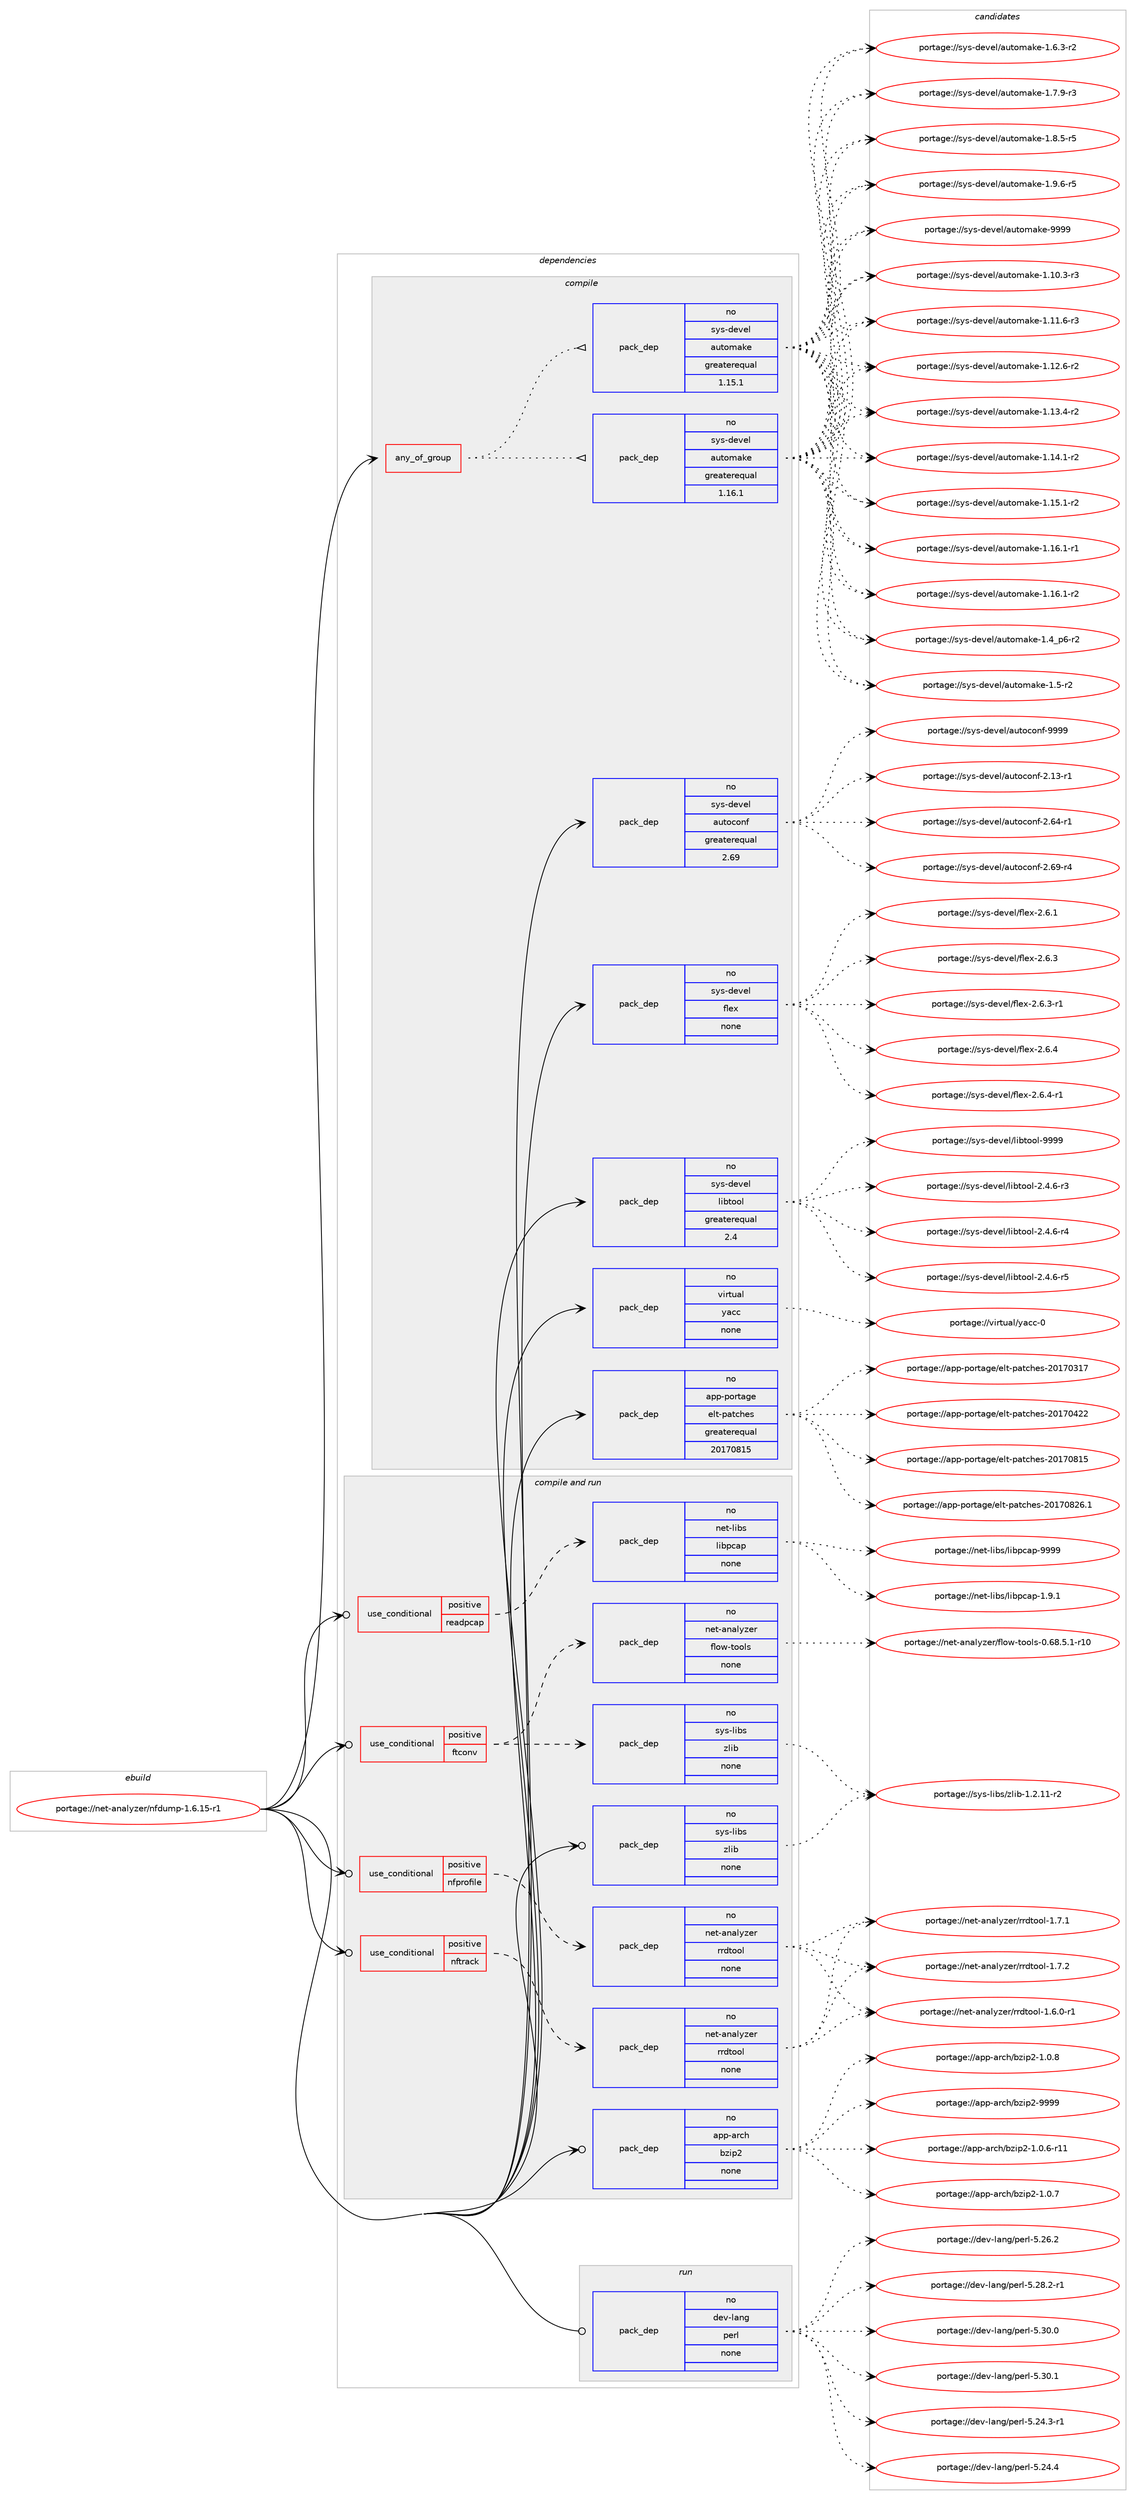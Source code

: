 digraph prolog {

# *************
# Graph options
# *************

newrank=true;
concentrate=true;
compound=true;
graph [rankdir=LR,fontname=Helvetica,fontsize=10,ranksep=1.5];#, ranksep=2.5, nodesep=0.2];
edge  [arrowhead=vee];
node  [fontname=Helvetica,fontsize=10];

# **********
# The ebuild
# **********

subgraph cluster_leftcol {
color=gray;
rank=same;
label=<<i>ebuild</i>>;
id [label="portage://net-analyzer/nfdump-1.6.15-r1", color=red, width=4, href="../net-analyzer/nfdump-1.6.15-r1.svg"];
}

# ****************
# The dependencies
# ****************

subgraph cluster_midcol {
color=gray;
label=<<i>dependencies</i>>;
subgraph cluster_compile {
fillcolor="#eeeeee";
style=filled;
label=<<i>compile</i>>;
subgraph any5570 {
dependency347626 [label=<<TABLE BORDER="0" CELLBORDER="1" CELLSPACING="0" CELLPADDING="4"><TR><TD CELLPADDING="10">any_of_group</TD></TR></TABLE>>, shape=none, color=red];subgraph pack255242 {
dependency347627 [label=<<TABLE BORDER="0" CELLBORDER="1" CELLSPACING="0" CELLPADDING="4" WIDTH="220"><TR><TD ROWSPAN="6" CELLPADDING="30">pack_dep</TD></TR><TR><TD WIDTH="110">no</TD></TR><TR><TD>sys-devel</TD></TR><TR><TD>automake</TD></TR><TR><TD>greaterequal</TD></TR><TR><TD>1.16.1</TD></TR></TABLE>>, shape=none, color=blue];
}
dependency347626:e -> dependency347627:w [weight=20,style="dotted",arrowhead="oinv"];
subgraph pack255243 {
dependency347628 [label=<<TABLE BORDER="0" CELLBORDER="1" CELLSPACING="0" CELLPADDING="4" WIDTH="220"><TR><TD ROWSPAN="6" CELLPADDING="30">pack_dep</TD></TR><TR><TD WIDTH="110">no</TD></TR><TR><TD>sys-devel</TD></TR><TR><TD>automake</TD></TR><TR><TD>greaterequal</TD></TR><TR><TD>1.15.1</TD></TR></TABLE>>, shape=none, color=blue];
}
dependency347626:e -> dependency347628:w [weight=20,style="dotted",arrowhead="oinv"];
}
id:e -> dependency347626:w [weight=20,style="solid",arrowhead="vee"];
subgraph pack255244 {
dependency347629 [label=<<TABLE BORDER="0" CELLBORDER="1" CELLSPACING="0" CELLPADDING="4" WIDTH="220"><TR><TD ROWSPAN="6" CELLPADDING="30">pack_dep</TD></TR><TR><TD WIDTH="110">no</TD></TR><TR><TD>app-portage</TD></TR><TR><TD>elt-patches</TD></TR><TR><TD>greaterequal</TD></TR><TR><TD>20170815</TD></TR></TABLE>>, shape=none, color=blue];
}
id:e -> dependency347629:w [weight=20,style="solid",arrowhead="vee"];
subgraph pack255245 {
dependency347630 [label=<<TABLE BORDER="0" CELLBORDER="1" CELLSPACING="0" CELLPADDING="4" WIDTH="220"><TR><TD ROWSPAN="6" CELLPADDING="30">pack_dep</TD></TR><TR><TD WIDTH="110">no</TD></TR><TR><TD>sys-devel</TD></TR><TR><TD>autoconf</TD></TR><TR><TD>greaterequal</TD></TR><TR><TD>2.69</TD></TR></TABLE>>, shape=none, color=blue];
}
id:e -> dependency347630:w [weight=20,style="solid",arrowhead="vee"];
subgraph pack255246 {
dependency347631 [label=<<TABLE BORDER="0" CELLBORDER="1" CELLSPACING="0" CELLPADDING="4" WIDTH="220"><TR><TD ROWSPAN="6" CELLPADDING="30">pack_dep</TD></TR><TR><TD WIDTH="110">no</TD></TR><TR><TD>sys-devel</TD></TR><TR><TD>flex</TD></TR><TR><TD>none</TD></TR><TR><TD></TD></TR></TABLE>>, shape=none, color=blue];
}
id:e -> dependency347631:w [weight=20,style="solid",arrowhead="vee"];
subgraph pack255247 {
dependency347632 [label=<<TABLE BORDER="0" CELLBORDER="1" CELLSPACING="0" CELLPADDING="4" WIDTH="220"><TR><TD ROWSPAN="6" CELLPADDING="30">pack_dep</TD></TR><TR><TD WIDTH="110">no</TD></TR><TR><TD>sys-devel</TD></TR><TR><TD>libtool</TD></TR><TR><TD>greaterequal</TD></TR><TR><TD>2.4</TD></TR></TABLE>>, shape=none, color=blue];
}
id:e -> dependency347632:w [weight=20,style="solid",arrowhead="vee"];
subgraph pack255248 {
dependency347633 [label=<<TABLE BORDER="0" CELLBORDER="1" CELLSPACING="0" CELLPADDING="4" WIDTH="220"><TR><TD ROWSPAN="6" CELLPADDING="30">pack_dep</TD></TR><TR><TD WIDTH="110">no</TD></TR><TR><TD>virtual</TD></TR><TR><TD>yacc</TD></TR><TR><TD>none</TD></TR><TR><TD></TD></TR></TABLE>>, shape=none, color=blue];
}
id:e -> dependency347633:w [weight=20,style="solid",arrowhead="vee"];
}
subgraph cluster_compileandrun {
fillcolor="#eeeeee";
style=filled;
label=<<i>compile and run</i>>;
subgraph cond86669 {
dependency347634 [label=<<TABLE BORDER="0" CELLBORDER="1" CELLSPACING="0" CELLPADDING="4"><TR><TD ROWSPAN="3" CELLPADDING="10">use_conditional</TD></TR><TR><TD>positive</TD></TR><TR><TD>ftconv</TD></TR></TABLE>>, shape=none, color=red];
subgraph pack255249 {
dependency347635 [label=<<TABLE BORDER="0" CELLBORDER="1" CELLSPACING="0" CELLPADDING="4" WIDTH="220"><TR><TD ROWSPAN="6" CELLPADDING="30">pack_dep</TD></TR><TR><TD WIDTH="110">no</TD></TR><TR><TD>sys-libs</TD></TR><TR><TD>zlib</TD></TR><TR><TD>none</TD></TR><TR><TD></TD></TR></TABLE>>, shape=none, color=blue];
}
dependency347634:e -> dependency347635:w [weight=20,style="dashed",arrowhead="vee"];
subgraph pack255250 {
dependency347636 [label=<<TABLE BORDER="0" CELLBORDER="1" CELLSPACING="0" CELLPADDING="4" WIDTH="220"><TR><TD ROWSPAN="6" CELLPADDING="30">pack_dep</TD></TR><TR><TD WIDTH="110">no</TD></TR><TR><TD>net-analyzer</TD></TR><TR><TD>flow-tools</TD></TR><TR><TD>none</TD></TR><TR><TD></TD></TR></TABLE>>, shape=none, color=blue];
}
dependency347634:e -> dependency347636:w [weight=20,style="dashed",arrowhead="vee"];
}
id:e -> dependency347634:w [weight=20,style="solid",arrowhead="odotvee"];
subgraph cond86670 {
dependency347637 [label=<<TABLE BORDER="0" CELLBORDER="1" CELLSPACING="0" CELLPADDING="4"><TR><TD ROWSPAN="3" CELLPADDING="10">use_conditional</TD></TR><TR><TD>positive</TD></TR><TR><TD>nfprofile</TD></TR></TABLE>>, shape=none, color=red];
subgraph pack255251 {
dependency347638 [label=<<TABLE BORDER="0" CELLBORDER="1" CELLSPACING="0" CELLPADDING="4" WIDTH="220"><TR><TD ROWSPAN="6" CELLPADDING="30">pack_dep</TD></TR><TR><TD WIDTH="110">no</TD></TR><TR><TD>net-analyzer</TD></TR><TR><TD>rrdtool</TD></TR><TR><TD>none</TD></TR><TR><TD></TD></TR></TABLE>>, shape=none, color=blue];
}
dependency347637:e -> dependency347638:w [weight=20,style="dashed",arrowhead="vee"];
}
id:e -> dependency347637:w [weight=20,style="solid",arrowhead="odotvee"];
subgraph cond86671 {
dependency347639 [label=<<TABLE BORDER="0" CELLBORDER="1" CELLSPACING="0" CELLPADDING="4"><TR><TD ROWSPAN="3" CELLPADDING="10">use_conditional</TD></TR><TR><TD>positive</TD></TR><TR><TD>nftrack</TD></TR></TABLE>>, shape=none, color=red];
subgraph pack255252 {
dependency347640 [label=<<TABLE BORDER="0" CELLBORDER="1" CELLSPACING="0" CELLPADDING="4" WIDTH="220"><TR><TD ROWSPAN="6" CELLPADDING="30">pack_dep</TD></TR><TR><TD WIDTH="110">no</TD></TR><TR><TD>net-analyzer</TD></TR><TR><TD>rrdtool</TD></TR><TR><TD>none</TD></TR><TR><TD></TD></TR></TABLE>>, shape=none, color=blue];
}
dependency347639:e -> dependency347640:w [weight=20,style="dashed",arrowhead="vee"];
}
id:e -> dependency347639:w [weight=20,style="solid",arrowhead="odotvee"];
subgraph cond86672 {
dependency347641 [label=<<TABLE BORDER="0" CELLBORDER="1" CELLSPACING="0" CELLPADDING="4"><TR><TD ROWSPAN="3" CELLPADDING="10">use_conditional</TD></TR><TR><TD>positive</TD></TR><TR><TD>readpcap</TD></TR></TABLE>>, shape=none, color=red];
subgraph pack255253 {
dependency347642 [label=<<TABLE BORDER="0" CELLBORDER="1" CELLSPACING="0" CELLPADDING="4" WIDTH="220"><TR><TD ROWSPAN="6" CELLPADDING="30">pack_dep</TD></TR><TR><TD WIDTH="110">no</TD></TR><TR><TD>net-libs</TD></TR><TR><TD>libpcap</TD></TR><TR><TD>none</TD></TR><TR><TD></TD></TR></TABLE>>, shape=none, color=blue];
}
dependency347641:e -> dependency347642:w [weight=20,style="dashed",arrowhead="vee"];
}
id:e -> dependency347641:w [weight=20,style="solid",arrowhead="odotvee"];
subgraph pack255254 {
dependency347643 [label=<<TABLE BORDER="0" CELLBORDER="1" CELLSPACING="0" CELLPADDING="4" WIDTH="220"><TR><TD ROWSPAN="6" CELLPADDING="30">pack_dep</TD></TR><TR><TD WIDTH="110">no</TD></TR><TR><TD>app-arch</TD></TR><TR><TD>bzip2</TD></TR><TR><TD>none</TD></TR><TR><TD></TD></TR></TABLE>>, shape=none, color=blue];
}
id:e -> dependency347643:w [weight=20,style="solid",arrowhead="odotvee"];
subgraph pack255255 {
dependency347644 [label=<<TABLE BORDER="0" CELLBORDER="1" CELLSPACING="0" CELLPADDING="4" WIDTH="220"><TR><TD ROWSPAN="6" CELLPADDING="30">pack_dep</TD></TR><TR><TD WIDTH="110">no</TD></TR><TR><TD>sys-libs</TD></TR><TR><TD>zlib</TD></TR><TR><TD>none</TD></TR><TR><TD></TD></TR></TABLE>>, shape=none, color=blue];
}
id:e -> dependency347644:w [weight=20,style="solid",arrowhead="odotvee"];
}
subgraph cluster_run {
fillcolor="#eeeeee";
style=filled;
label=<<i>run</i>>;
subgraph pack255256 {
dependency347645 [label=<<TABLE BORDER="0" CELLBORDER="1" CELLSPACING="0" CELLPADDING="4" WIDTH="220"><TR><TD ROWSPAN="6" CELLPADDING="30">pack_dep</TD></TR><TR><TD WIDTH="110">no</TD></TR><TR><TD>dev-lang</TD></TR><TR><TD>perl</TD></TR><TR><TD>none</TD></TR><TR><TD></TD></TR></TABLE>>, shape=none, color=blue];
}
id:e -> dependency347645:w [weight=20,style="solid",arrowhead="odot"];
}
}

# **************
# The candidates
# **************

subgraph cluster_choices {
rank=same;
color=gray;
label=<<i>candidates</i>>;

subgraph choice255242 {
color=black;
nodesep=1;
choiceportage11512111545100101118101108479711711611110997107101454946494846514511451 [label="portage://sys-devel/automake-1.10.3-r3", color=red, width=4,href="../sys-devel/automake-1.10.3-r3.svg"];
choiceportage11512111545100101118101108479711711611110997107101454946494946544511451 [label="portage://sys-devel/automake-1.11.6-r3", color=red, width=4,href="../sys-devel/automake-1.11.6-r3.svg"];
choiceportage11512111545100101118101108479711711611110997107101454946495046544511450 [label="portage://sys-devel/automake-1.12.6-r2", color=red, width=4,href="../sys-devel/automake-1.12.6-r2.svg"];
choiceportage11512111545100101118101108479711711611110997107101454946495146524511450 [label="portage://sys-devel/automake-1.13.4-r2", color=red, width=4,href="../sys-devel/automake-1.13.4-r2.svg"];
choiceportage11512111545100101118101108479711711611110997107101454946495246494511450 [label="portage://sys-devel/automake-1.14.1-r2", color=red, width=4,href="../sys-devel/automake-1.14.1-r2.svg"];
choiceportage11512111545100101118101108479711711611110997107101454946495346494511450 [label="portage://sys-devel/automake-1.15.1-r2", color=red, width=4,href="../sys-devel/automake-1.15.1-r2.svg"];
choiceportage11512111545100101118101108479711711611110997107101454946495446494511449 [label="portage://sys-devel/automake-1.16.1-r1", color=red, width=4,href="../sys-devel/automake-1.16.1-r1.svg"];
choiceportage11512111545100101118101108479711711611110997107101454946495446494511450 [label="portage://sys-devel/automake-1.16.1-r2", color=red, width=4,href="../sys-devel/automake-1.16.1-r2.svg"];
choiceportage115121115451001011181011084797117116111109971071014549465295112544511450 [label="portage://sys-devel/automake-1.4_p6-r2", color=red, width=4,href="../sys-devel/automake-1.4_p6-r2.svg"];
choiceportage11512111545100101118101108479711711611110997107101454946534511450 [label="portage://sys-devel/automake-1.5-r2", color=red, width=4,href="../sys-devel/automake-1.5-r2.svg"];
choiceportage115121115451001011181011084797117116111109971071014549465446514511450 [label="portage://sys-devel/automake-1.6.3-r2", color=red, width=4,href="../sys-devel/automake-1.6.3-r2.svg"];
choiceportage115121115451001011181011084797117116111109971071014549465546574511451 [label="portage://sys-devel/automake-1.7.9-r3", color=red, width=4,href="../sys-devel/automake-1.7.9-r3.svg"];
choiceportage115121115451001011181011084797117116111109971071014549465646534511453 [label="portage://sys-devel/automake-1.8.5-r5", color=red, width=4,href="../sys-devel/automake-1.8.5-r5.svg"];
choiceportage115121115451001011181011084797117116111109971071014549465746544511453 [label="portage://sys-devel/automake-1.9.6-r5", color=red, width=4,href="../sys-devel/automake-1.9.6-r5.svg"];
choiceportage115121115451001011181011084797117116111109971071014557575757 [label="portage://sys-devel/automake-9999", color=red, width=4,href="../sys-devel/automake-9999.svg"];
dependency347627:e -> choiceportage11512111545100101118101108479711711611110997107101454946494846514511451:w [style=dotted,weight="100"];
dependency347627:e -> choiceportage11512111545100101118101108479711711611110997107101454946494946544511451:w [style=dotted,weight="100"];
dependency347627:e -> choiceportage11512111545100101118101108479711711611110997107101454946495046544511450:w [style=dotted,weight="100"];
dependency347627:e -> choiceportage11512111545100101118101108479711711611110997107101454946495146524511450:w [style=dotted,weight="100"];
dependency347627:e -> choiceportage11512111545100101118101108479711711611110997107101454946495246494511450:w [style=dotted,weight="100"];
dependency347627:e -> choiceportage11512111545100101118101108479711711611110997107101454946495346494511450:w [style=dotted,weight="100"];
dependency347627:e -> choiceportage11512111545100101118101108479711711611110997107101454946495446494511449:w [style=dotted,weight="100"];
dependency347627:e -> choiceportage11512111545100101118101108479711711611110997107101454946495446494511450:w [style=dotted,weight="100"];
dependency347627:e -> choiceportage115121115451001011181011084797117116111109971071014549465295112544511450:w [style=dotted,weight="100"];
dependency347627:e -> choiceportage11512111545100101118101108479711711611110997107101454946534511450:w [style=dotted,weight="100"];
dependency347627:e -> choiceportage115121115451001011181011084797117116111109971071014549465446514511450:w [style=dotted,weight="100"];
dependency347627:e -> choiceportage115121115451001011181011084797117116111109971071014549465546574511451:w [style=dotted,weight="100"];
dependency347627:e -> choiceportage115121115451001011181011084797117116111109971071014549465646534511453:w [style=dotted,weight="100"];
dependency347627:e -> choiceportage115121115451001011181011084797117116111109971071014549465746544511453:w [style=dotted,weight="100"];
dependency347627:e -> choiceportage115121115451001011181011084797117116111109971071014557575757:w [style=dotted,weight="100"];
}
subgraph choice255243 {
color=black;
nodesep=1;
choiceportage11512111545100101118101108479711711611110997107101454946494846514511451 [label="portage://sys-devel/automake-1.10.3-r3", color=red, width=4,href="../sys-devel/automake-1.10.3-r3.svg"];
choiceportage11512111545100101118101108479711711611110997107101454946494946544511451 [label="portage://sys-devel/automake-1.11.6-r3", color=red, width=4,href="../sys-devel/automake-1.11.6-r3.svg"];
choiceportage11512111545100101118101108479711711611110997107101454946495046544511450 [label="portage://sys-devel/automake-1.12.6-r2", color=red, width=4,href="../sys-devel/automake-1.12.6-r2.svg"];
choiceportage11512111545100101118101108479711711611110997107101454946495146524511450 [label="portage://sys-devel/automake-1.13.4-r2", color=red, width=4,href="../sys-devel/automake-1.13.4-r2.svg"];
choiceportage11512111545100101118101108479711711611110997107101454946495246494511450 [label="portage://sys-devel/automake-1.14.1-r2", color=red, width=4,href="../sys-devel/automake-1.14.1-r2.svg"];
choiceportage11512111545100101118101108479711711611110997107101454946495346494511450 [label="portage://sys-devel/automake-1.15.1-r2", color=red, width=4,href="../sys-devel/automake-1.15.1-r2.svg"];
choiceportage11512111545100101118101108479711711611110997107101454946495446494511449 [label="portage://sys-devel/automake-1.16.1-r1", color=red, width=4,href="../sys-devel/automake-1.16.1-r1.svg"];
choiceportage11512111545100101118101108479711711611110997107101454946495446494511450 [label="portage://sys-devel/automake-1.16.1-r2", color=red, width=4,href="../sys-devel/automake-1.16.1-r2.svg"];
choiceportage115121115451001011181011084797117116111109971071014549465295112544511450 [label="portage://sys-devel/automake-1.4_p6-r2", color=red, width=4,href="../sys-devel/automake-1.4_p6-r2.svg"];
choiceportage11512111545100101118101108479711711611110997107101454946534511450 [label="portage://sys-devel/automake-1.5-r2", color=red, width=4,href="../sys-devel/automake-1.5-r2.svg"];
choiceportage115121115451001011181011084797117116111109971071014549465446514511450 [label="portage://sys-devel/automake-1.6.3-r2", color=red, width=4,href="../sys-devel/automake-1.6.3-r2.svg"];
choiceportage115121115451001011181011084797117116111109971071014549465546574511451 [label="portage://sys-devel/automake-1.7.9-r3", color=red, width=4,href="../sys-devel/automake-1.7.9-r3.svg"];
choiceportage115121115451001011181011084797117116111109971071014549465646534511453 [label="portage://sys-devel/automake-1.8.5-r5", color=red, width=4,href="../sys-devel/automake-1.8.5-r5.svg"];
choiceportage115121115451001011181011084797117116111109971071014549465746544511453 [label="portage://sys-devel/automake-1.9.6-r5", color=red, width=4,href="../sys-devel/automake-1.9.6-r5.svg"];
choiceportage115121115451001011181011084797117116111109971071014557575757 [label="portage://sys-devel/automake-9999", color=red, width=4,href="../sys-devel/automake-9999.svg"];
dependency347628:e -> choiceportage11512111545100101118101108479711711611110997107101454946494846514511451:w [style=dotted,weight="100"];
dependency347628:e -> choiceportage11512111545100101118101108479711711611110997107101454946494946544511451:w [style=dotted,weight="100"];
dependency347628:e -> choiceportage11512111545100101118101108479711711611110997107101454946495046544511450:w [style=dotted,weight="100"];
dependency347628:e -> choiceportage11512111545100101118101108479711711611110997107101454946495146524511450:w [style=dotted,weight="100"];
dependency347628:e -> choiceportage11512111545100101118101108479711711611110997107101454946495246494511450:w [style=dotted,weight="100"];
dependency347628:e -> choiceportage11512111545100101118101108479711711611110997107101454946495346494511450:w [style=dotted,weight="100"];
dependency347628:e -> choiceportage11512111545100101118101108479711711611110997107101454946495446494511449:w [style=dotted,weight="100"];
dependency347628:e -> choiceportage11512111545100101118101108479711711611110997107101454946495446494511450:w [style=dotted,weight="100"];
dependency347628:e -> choiceportage115121115451001011181011084797117116111109971071014549465295112544511450:w [style=dotted,weight="100"];
dependency347628:e -> choiceportage11512111545100101118101108479711711611110997107101454946534511450:w [style=dotted,weight="100"];
dependency347628:e -> choiceportage115121115451001011181011084797117116111109971071014549465446514511450:w [style=dotted,weight="100"];
dependency347628:e -> choiceportage115121115451001011181011084797117116111109971071014549465546574511451:w [style=dotted,weight="100"];
dependency347628:e -> choiceportage115121115451001011181011084797117116111109971071014549465646534511453:w [style=dotted,weight="100"];
dependency347628:e -> choiceportage115121115451001011181011084797117116111109971071014549465746544511453:w [style=dotted,weight="100"];
dependency347628:e -> choiceportage115121115451001011181011084797117116111109971071014557575757:w [style=dotted,weight="100"];
}
subgraph choice255244 {
color=black;
nodesep=1;
choiceportage97112112451121111141169710310147101108116451129711699104101115455048495548514955 [label="portage://app-portage/elt-patches-20170317", color=red, width=4,href="../app-portage/elt-patches-20170317.svg"];
choiceportage97112112451121111141169710310147101108116451129711699104101115455048495548525050 [label="portage://app-portage/elt-patches-20170422", color=red, width=4,href="../app-portage/elt-patches-20170422.svg"];
choiceportage97112112451121111141169710310147101108116451129711699104101115455048495548564953 [label="portage://app-portage/elt-patches-20170815", color=red, width=4,href="../app-portage/elt-patches-20170815.svg"];
choiceportage971121124511211111411697103101471011081164511297116991041011154550484955485650544649 [label="portage://app-portage/elt-patches-20170826.1", color=red, width=4,href="../app-portage/elt-patches-20170826.1.svg"];
dependency347629:e -> choiceportage97112112451121111141169710310147101108116451129711699104101115455048495548514955:w [style=dotted,weight="100"];
dependency347629:e -> choiceportage97112112451121111141169710310147101108116451129711699104101115455048495548525050:w [style=dotted,weight="100"];
dependency347629:e -> choiceportage97112112451121111141169710310147101108116451129711699104101115455048495548564953:w [style=dotted,weight="100"];
dependency347629:e -> choiceportage971121124511211111411697103101471011081164511297116991041011154550484955485650544649:w [style=dotted,weight="100"];
}
subgraph choice255245 {
color=black;
nodesep=1;
choiceportage1151211154510010111810110847971171161119911111010245504649514511449 [label="portage://sys-devel/autoconf-2.13-r1", color=red, width=4,href="../sys-devel/autoconf-2.13-r1.svg"];
choiceportage1151211154510010111810110847971171161119911111010245504654524511449 [label="portage://sys-devel/autoconf-2.64-r1", color=red, width=4,href="../sys-devel/autoconf-2.64-r1.svg"];
choiceportage1151211154510010111810110847971171161119911111010245504654574511452 [label="portage://sys-devel/autoconf-2.69-r4", color=red, width=4,href="../sys-devel/autoconf-2.69-r4.svg"];
choiceportage115121115451001011181011084797117116111991111101024557575757 [label="portage://sys-devel/autoconf-9999", color=red, width=4,href="../sys-devel/autoconf-9999.svg"];
dependency347630:e -> choiceportage1151211154510010111810110847971171161119911111010245504649514511449:w [style=dotted,weight="100"];
dependency347630:e -> choiceportage1151211154510010111810110847971171161119911111010245504654524511449:w [style=dotted,weight="100"];
dependency347630:e -> choiceportage1151211154510010111810110847971171161119911111010245504654574511452:w [style=dotted,weight="100"];
dependency347630:e -> choiceportage115121115451001011181011084797117116111991111101024557575757:w [style=dotted,weight="100"];
}
subgraph choice255246 {
color=black;
nodesep=1;
choiceportage1151211154510010111810110847102108101120455046544649 [label="portage://sys-devel/flex-2.6.1", color=red, width=4,href="../sys-devel/flex-2.6.1.svg"];
choiceportage1151211154510010111810110847102108101120455046544651 [label="portage://sys-devel/flex-2.6.3", color=red, width=4,href="../sys-devel/flex-2.6.3.svg"];
choiceportage11512111545100101118101108471021081011204550465446514511449 [label="portage://sys-devel/flex-2.6.3-r1", color=red, width=4,href="../sys-devel/flex-2.6.3-r1.svg"];
choiceportage1151211154510010111810110847102108101120455046544652 [label="portage://sys-devel/flex-2.6.4", color=red, width=4,href="../sys-devel/flex-2.6.4.svg"];
choiceportage11512111545100101118101108471021081011204550465446524511449 [label="portage://sys-devel/flex-2.6.4-r1", color=red, width=4,href="../sys-devel/flex-2.6.4-r1.svg"];
dependency347631:e -> choiceportage1151211154510010111810110847102108101120455046544649:w [style=dotted,weight="100"];
dependency347631:e -> choiceportage1151211154510010111810110847102108101120455046544651:w [style=dotted,weight="100"];
dependency347631:e -> choiceportage11512111545100101118101108471021081011204550465446514511449:w [style=dotted,weight="100"];
dependency347631:e -> choiceportage1151211154510010111810110847102108101120455046544652:w [style=dotted,weight="100"];
dependency347631:e -> choiceportage11512111545100101118101108471021081011204550465446524511449:w [style=dotted,weight="100"];
}
subgraph choice255247 {
color=black;
nodesep=1;
choiceportage1151211154510010111810110847108105981161111111084550465246544511451 [label="portage://sys-devel/libtool-2.4.6-r3", color=red, width=4,href="../sys-devel/libtool-2.4.6-r3.svg"];
choiceportage1151211154510010111810110847108105981161111111084550465246544511452 [label="portage://sys-devel/libtool-2.4.6-r4", color=red, width=4,href="../sys-devel/libtool-2.4.6-r4.svg"];
choiceportage1151211154510010111810110847108105981161111111084550465246544511453 [label="portage://sys-devel/libtool-2.4.6-r5", color=red, width=4,href="../sys-devel/libtool-2.4.6-r5.svg"];
choiceportage1151211154510010111810110847108105981161111111084557575757 [label="portage://sys-devel/libtool-9999", color=red, width=4,href="../sys-devel/libtool-9999.svg"];
dependency347632:e -> choiceportage1151211154510010111810110847108105981161111111084550465246544511451:w [style=dotted,weight="100"];
dependency347632:e -> choiceportage1151211154510010111810110847108105981161111111084550465246544511452:w [style=dotted,weight="100"];
dependency347632:e -> choiceportage1151211154510010111810110847108105981161111111084550465246544511453:w [style=dotted,weight="100"];
dependency347632:e -> choiceportage1151211154510010111810110847108105981161111111084557575757:w [style=dotted,weight="100"];
}
subgraph choice255248 {
color=black;
nodesep=1;
choiceportage11810511411611797108471219799994548 [label="portage://virtual/yacc-0", color=red, width=4,href="../virtual/yacc-0.svg"];
dependency347633:e -> choiceportage11810511411611797108471219799994548:w [style=dotted,weight="100"];
}
subgraph choice255249 {
color=black;
nodesep=1;
choiceportage11512111545108105981154712210810598454946504649494511450 [label="portage://sys-libs/zlib-1.2.11-r2", color=red, width=4,href="../sys-libs/zlib-1.2.11-r2.svg"];
dependency347635:e -> choiceportage11512111545108105981154712210810598454946504649494511450:w [style=dotted,weight="100"];
}
subgraph choice255250 {
color=black;
nodesep=1;
choiceportage1101011164597110971081211221011144710210811111945116111111108115454846545646534649451144948 [label="portage://net-analyzer/flow-tools-0.68.5.1-r10", color=red, width=4,href="../net-analyzer/flow-tools-0.68.5.1-r10.svg"];
dependency347636:e -> choiceportage1101011164597110971081211221011144710210811111945116111111108115454846545646534649451144948:w [style=dotted,weight="100"];
}
subgraph choice255251 {
color=black;
nodesep=1;
choiceportage110101116459711097108121122101114471141141001161111111084549465446484511449 [label="portage://net-analyzer/rrdtool-1.6.0-r1", color=red, width=4,href="../net-analyzer/rrdtool-1.6.0-r1.svg"];
choiceportage11010111645971109710812112210111447114114100116111111108454946554649 [label="portage://net-analyzer/rrdtool-1.7.1", color=red, width=4,href="../net-analyzer/rrdtool-1.7.1.svg"];
choiceportage11010111645971109710812112210111447114114100116111111108454946554650 [label="portage://net-analyzer/rrdtool-1.7.2", color=red, width=4,href="../net-analyzer/rrdtool-1.7.2.svg"];
dependency347638:e -> choiceportage110101116459711097108121122101114471141141001161111111084549465446484511449:w [style=dotted,weight="100"];
dependency347638:e -> choiceportage11010111645971109710812112210111447114114100116111111108454946554649:w [style=dotted,weight="100"];
dependency347638:e -> choiceportage11010111645971109710812112210111447114114100116111111108454946554650:w [style=dotted,weight="100"];
}
subgraph choice255252 {
color=black;
nodesep=1;
choiceportage110101116459711097108121122101114471141141001161111111084549465446484511449 [label="portage://net-analyzer/rrdtool-1.6.0-r1", color=red, width=4,href="../net-analyzer/rrdtool-1.6.0-r1.svg"];
choiceportage11010111645971109710812112210111447114114100116111111108454946554649 [label="portage://net-analyzer/rrdtool-1.7.1", color=red, width=4,href="../net-analyzer/rrdtool-1.7.1.svg"];
choiceportage11010111645971109710812112210111447114114100116111111108454946554650 [label="portage://net-analyzer/rrdtool-1.7.2", color=red, width=4,href="../net-analyzer/rrdtool-1.7.2.svg"];
dependency347640:e -> choiceportage110101116459711097108121122101114471141141001161111111084549465446484511449:w [style=dotted,weight="100"];
dependency347640:e -> choiceportage11010111645971109710812112210111447114114100116111111108454946554649:w [style=dotted,weight="100"];
dependency347640:e -> choiceportage11010111645971109710812112210111447114114100116111111108454946554650:w [style=dotted,weight="100"];
}
subgraph choice255253 {
color=black;
nodesep=1;
choiceportage110101116451081059811547108105981129997112454946574649 [label="portage://net-libs/libpcap-1.9.1", color=red, width=4,href="../net-libs/libpcap-1.9.1.svg"];
choiceportage1101011164510810598115471081059811299971124557575757 [label="portage://net-libs/libpcap-9999", color=red, width=4,href="../net-libs/libpcap-9999.svg"];
dependency347642:e -> choiceportage110101116451081059811547108105981129997112454946574649:w [style=dotted,weight="100"];
dependency347642:e -> choiceportage1101011164510810598115471081059811299971124557575757:w [style=dotted,weight="100"];
}
subgraph choice255254 {
color=black;
nodesep=1;
choiceportage97112112459711499104479812210511250454946484654451144949 [label="portage://app-arch/bzip2-1.0.6-r11", color=red, width=4,href="../app-arch/bzip2-1.0.6-r11.svg"];
choiceportage97112112459711499104479812210511250454946484655 [label="portage://app-arch/bzip2-1.0.7", color=red, width=4,href="../app-arch/bzip2-1.0.7.svg"];
choiceportage97112112459711499104479812210511250454946484656 [label="portage://app-arch/bzip2-1.0.8", color=red, width=4,href="../app-arch/bzip2-1.0.8.svg"];
choiceportage971121124597114991044798122105112504557575757 [label="portage://app-arch/bzip2-9999", color=red, width=4,href="../app-arch/bzip2-9999.svg"];
dependency347643:e -> choiceportage97112112459711499104479812210511250454946484654451144949:w [style=dotted,weight="100"];
dependency347643:e -> choiceportage97112112459711499104479812210511250454946484655:w [style=dotted,weight="100"];
dependency347643:e -> choiceportage97112112459711499104479812210511250454946484656:w [style=dotted,weight="100"];
dependency347643:e -> choiceportage971121124597114991044798122105112504557575757:w [style=dotted,weight="100"];
}
subgraph choice255255 {
color=black;
nodesep=1;
choiceportage11512111545108105981154712210810598454946504649494511450 [label="portage://sys-libs/zlib-1.2.11-r2", color=red, width=4,href="../sys-libs/zlib-1.2.11-r2.svg"];
dependency347644:e -> choiceportage11512111545108105981154712210810598454946504649494511450:w [style=dotted,weight="100"];
}
subgraph choice255256 {
color=black;
nodesep=1;
choiceportage100101118451089711010347112101114108455346505246514511449 [label="portage://dev-lang/perl-5.24.3-r1", color=red, width=4,href="../dev-lang/perl-5.24.3-r1.svg"];
choiceportage10010111845108971101034711210111410845534650524652 [label="portage://dev-lang/perl-5.24.4", color=red, width=4,href="../dev-lang/perl-5.24.4.svg"];
choiceportage10010111845108971101034711210111410845534650544650 [label="portage://dev-lang/perl-5.26.2", color=red, width=4,href="../dev-lang/perl-5.26.2.svg"];
choiceportage100101118451089711010347112101114108455346505646504511449 [label="portage://dev-lang/perl-5.28.2-r1", color=red, width=4,href="../dev-lang/perl-5.28.2-r1.svg"];
choiceportage10010111845108971101034711210111410845534651484648 [label="portage://dev-lang/perl-5.30.0", color=red, width=4,href="../dev-lang/perl-5.30.0.svg"];
choiceportage10010111845108971101034711210111410845534651484649 [label="portage://dev-lang/perl-5.30.1", color=red, width=4,href="../dev-lang/perl-5.30.1.svg"];
dependency347645:e -> choiceportage100101118451089711010347112101114108455346505246514511449:w [style=dotted,weight="100"];
dependency347645:e -> choiceportage10010111845108971101034711210111410845534650524652:w [style=dotted,weight="100"];
dependency347645:e -> choiceportage10010111845108971101034711210111410845534650544650:w [style=dotted,weight="100"];
dependency347645:e -> choiceportage100101118451089711010347112101114108455346505646504511449:w [style=dotted,weight="100"];
dependency347645:e -> choiceportage10010111845108971101034711210111410845534651484648:w [style=dotted,weight="100"];
dependency347645:e -> choiceportage10010111845108971101034711210111410845534651484649:w [style=dotted,weight="100"];
}
}

}
